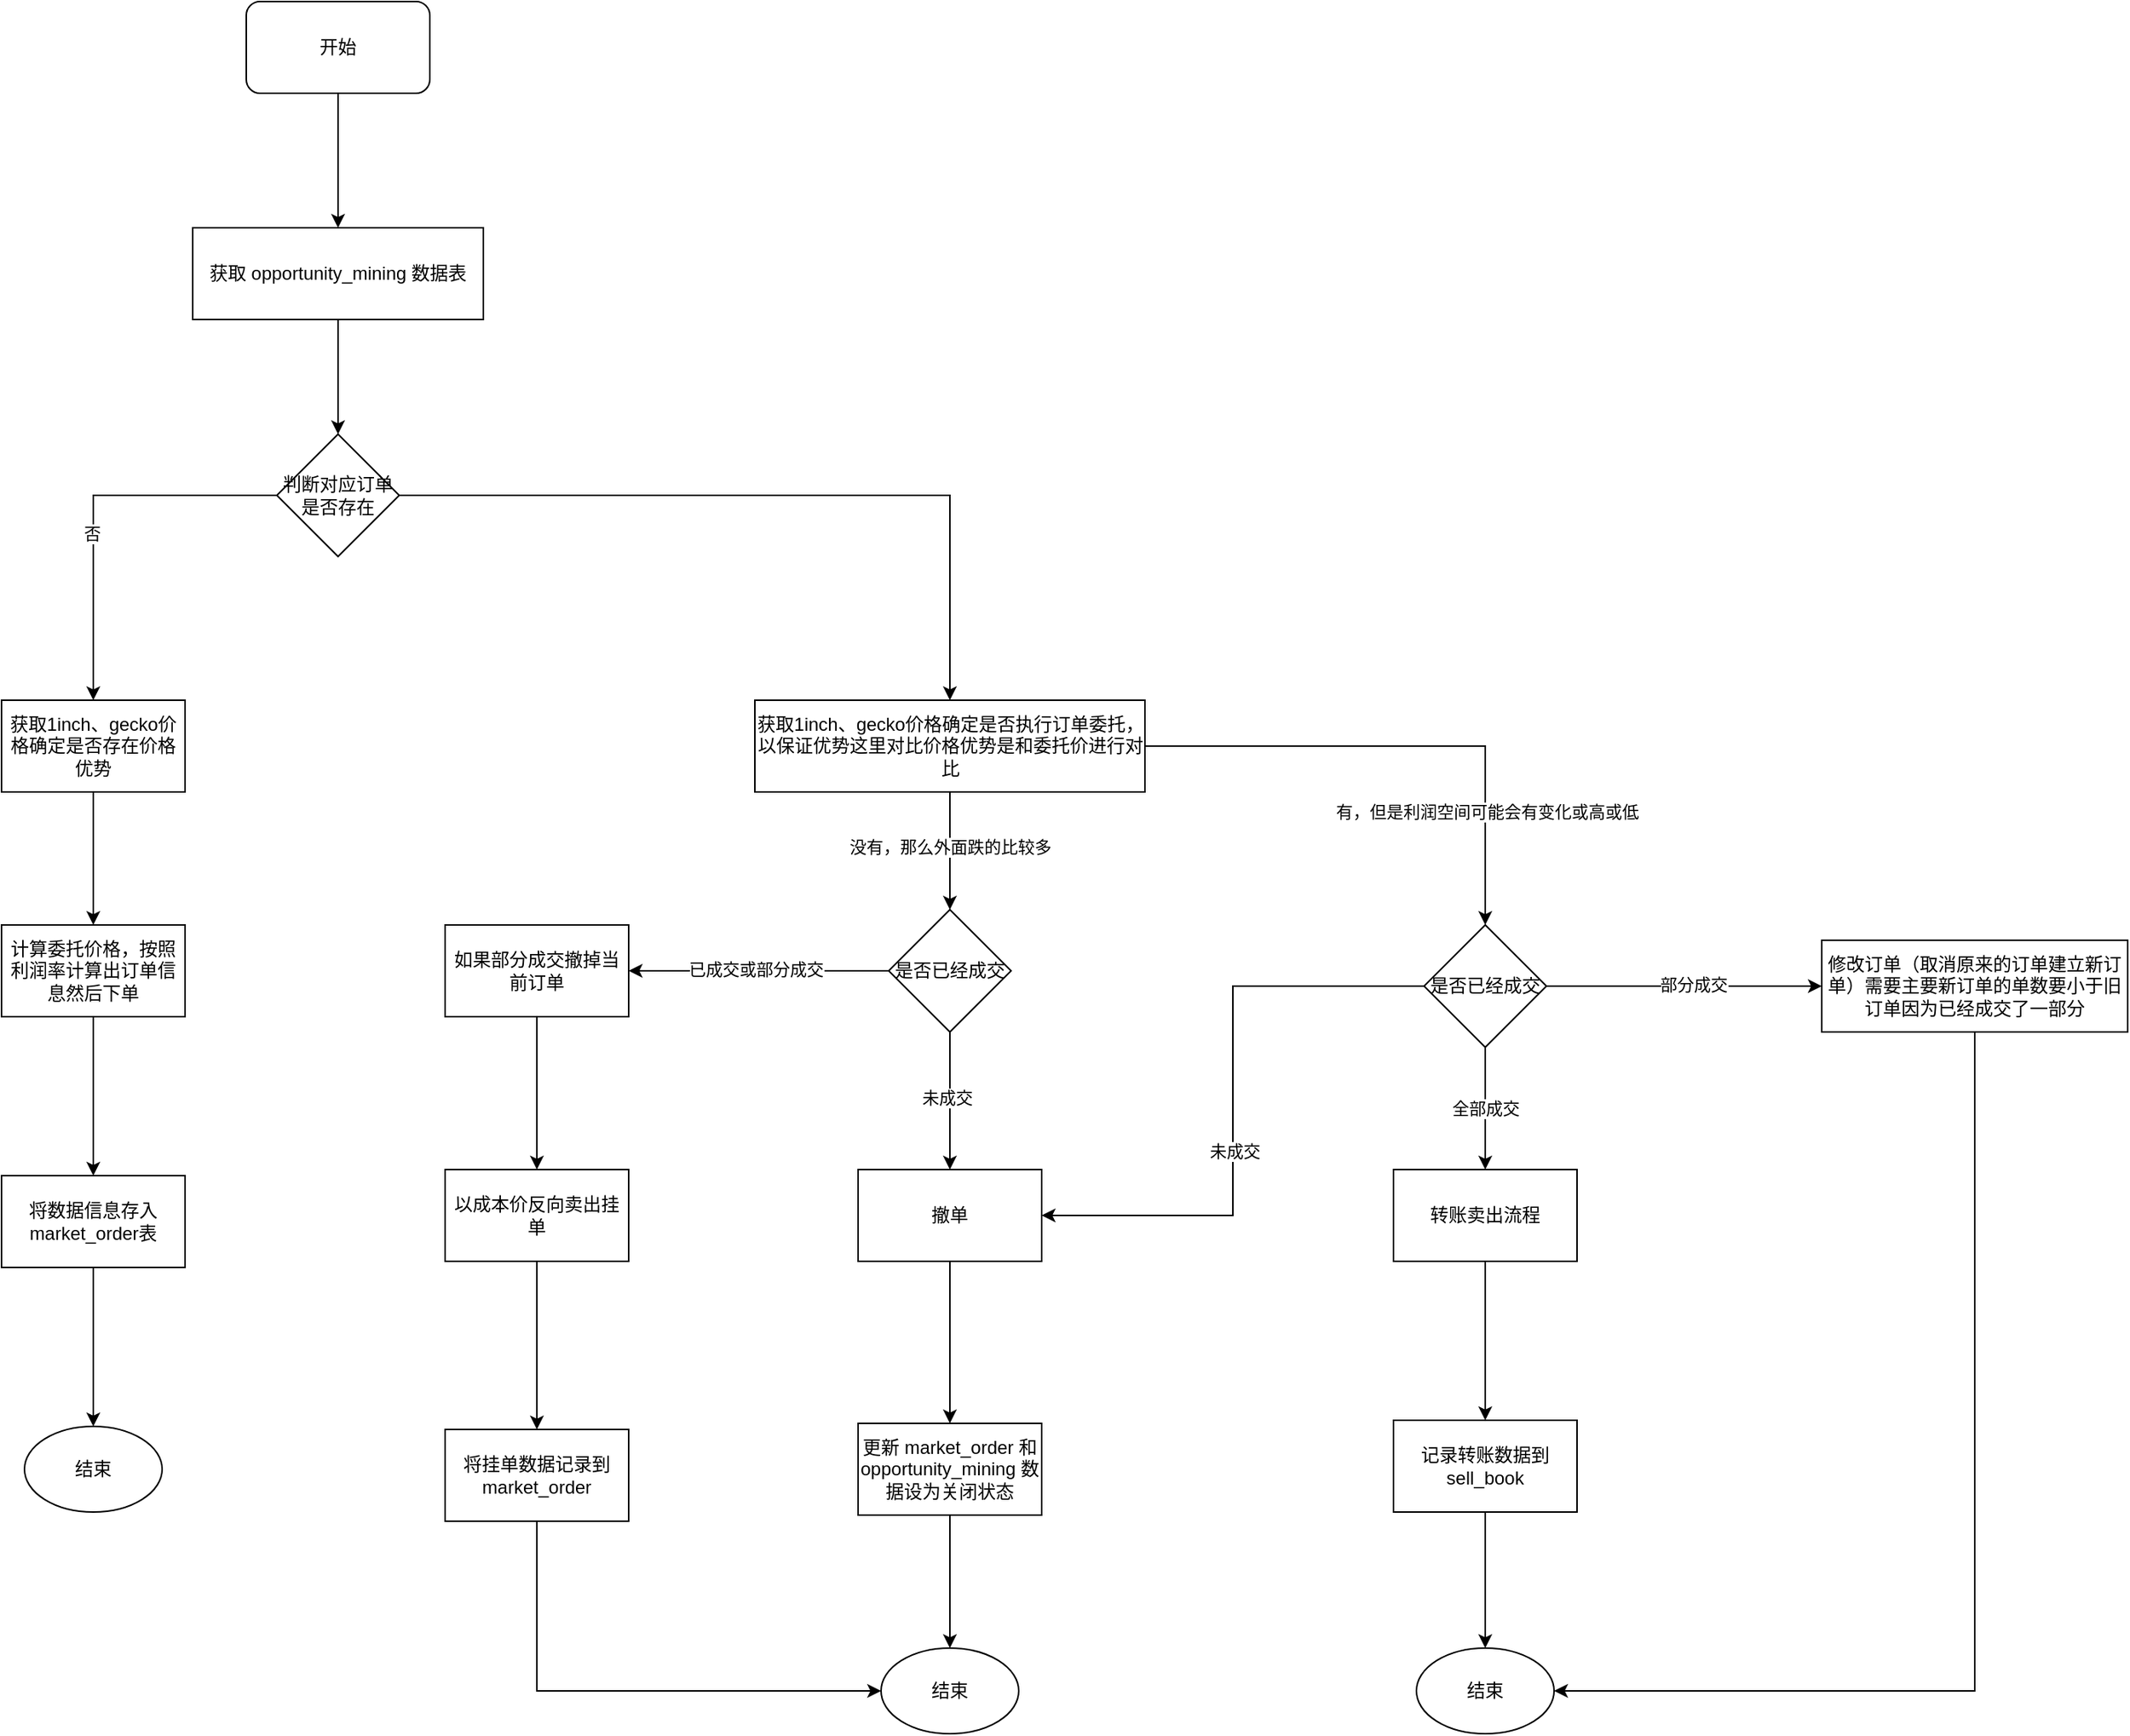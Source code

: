 <mxfile version="21.0.2" type="github">
  <diagram id="C5RBs43oDa-KdzZeNtuy" name="Page-1">
    <mxGraphModel dx="3723" dy="796" grid="1" gridSize="10" guides="1" tooltips="1" connect="1" arrows="1" fold="1" page="1" pageScale="1" pageWidth="827" pageHeight="1169" math="0" shadow="0">
      <root>
        <mxCell id="WIyWlLk6GJQsqaUBKTNV-0" />
        <mxCell id="WIyWlLk6GJQsqaUBKTNV-1" parent="WIyWlLk6GJQsqaUBKTNV-0" />
        <mxCell id="NYKQPOSVk5PSvudZOdbd-0" value="" style="edgeStyle=orthogonalEdgeStyle;rounded=0;orthogonalLoop=1;jettySize=auto;html=1;" parent="WIyWlLk6GJQsqaUBKTNV-1" source="NYKQPOSVk5PSvudZOdbd-1" target="NYKQPOSVk5PSvudZOdbd-3" edge="1">
          <mxGeometry relative="1" as="geometry" />
        </mxCell>
        <mxCell id="NYKQPOSVk5PSvudZOdbd-1" value="开始" style="rounded=1;whiteSpace=wrap;html=1;" parent="WIyWlLk6GJQsqaUBKTNV-1" vertex="1">
          <mxGeometry x="-1840" y="290" width="120" height="60" as="geometry" />
        </mxCell>
        <mxCell id="NYKQPOSVk5PSvudZOdbd-2" value="" style="edgeStyle=orthogonalEdgeStyle;rounded=0;orthogonalLoop=1;jettySize=auto;html=1;" parent="WIyWlLk6GJQsqaUBKTNV-1" source="NYKQPOSVk5PSvudZOdbd-3" target="NYKQPOSVk5PSvudZOdbd-7" edge="1">
          <mxGeometry relative="1" as="geometry" />
        </mxCell>
        <mxCell id="NYKQPOSVk5PSvudZOdbd-3" value="获取&amp;nbsp;opportunity_mining 数据表" style="rounded=0;whiteSpace=wrap;html=1;" parent="WIyWlLk6GJQsqaUBKTNV-1" vertex="1">
          <mxGeometry x="-1875" y="438" width="190" height="60" as="geometry" />
        </mxCell>
        <mxCell id="NYKQPOSVk5PSvudZOdbd-4" style="edgeStyle=orthogonalEdgeStyle;rounded=0;orthogonalLoop=1;jettySize=auto;html=1;entryX=0.5;entryY=0;entryDx=0;entryDy=0;" parent="WIyWlLk6GJQsqaUBKTNV-1" source="NYKQPOSVk5PSvudZOdbd-7" target="NYKQPOSVk5PSvudZOdbd-9" edge="1">
          <mxGeometry relative="1" as="geometry" />
        </mxCell>
        <mxCell id="NYKQPOSVk5PSvudZOdbd-5" value="否" style="edgeLabel;html=1;align=center;verticalAlign=middle;resizable=0;points=[];" parent="NYKQPOSVk5PSvudZOdbd-4" vertex="1" connectable="0">
          <mxGeometry x="0.138" y="-1" relative="1" as="geometry">
            <mxPoint as="offset" />
          </mxGeometry>
        </mxCell>
        <mxCell id="NYKQPOSVk5PSvudZOdbd-6" style="edgeStyle=orthogonalEdgeStyle;rounded=0;orthogonalLoop=1;jettySize=auto;html=1;" parent="WIyWlLk6GJQsqaUBKTNV-1" source="NYKQPOSVk5PSvudZOdbd-7" target="NYKQPOSVk5PSvudZOdbd-14" edge="1">
          <mxGeometry relative="1" as="geometry" />
        </mxCell>
        <mxCell id="NYKQPOSVk5PSvudZOdbd-7" value="判断对应订单是否存在" style="rhombus;whiteSpace=wrap;html=1;" parent="WIyWlLk6GJQsqaUBKTNV-1" vertex="1">
          <mxGeometry x="-1820" y="573" width="80" height="80" as="geometry" />
        </mxCell>
        <mxCell id="NYKQPOSVk5PSvudZOdbd-8" value="" style="edgeStyle=orthogonalEdgeStyle;rounded=0;orthogonalLoop=1;jettySize=auto;html=1;" parent="WIyWlLk6GJQsqaUBKTNV-1" source="NYKQPOSVk5PSvudZOdbd-9" target="NYKQPOSVk5PSvudZOdbd-16" edge="1">
          <mxGeometry relative="1" as="geometry" />
        </mxCell>
        <mxCell id="NYKQPOSVk5PSvudZOdbd-9" value="获取1inch、gecko价格确定是否存在价格优势" style="rounded=0;whiteSpace=wrap;html=1;" parent="WIyWlLk6GJQsqaUBKTNV-1" vertex="1">
          <mxGeometry x="-2000" y="747" width="120" height="60" as="geometry" />
        </mxCell>
        <mxCell id="NYKQPOSVk5PSvudZOdbd-10" value="" style="edgeStyle=orthogonalEdgeStyle;rounded=0;orthogonalLoop=1;jettySize=auto;html=1;" parent="WIyWlLk6GJQsqaUBKTNV-1" source="NYKQPOSVk5PSvudZOdbd-14" target="NYKQPOSVk5PSvudZOdbd-24" edge="1">
          <mxGeometry relative="1" as="geometry" />
        </mxCell>
        <mxCell id="NYKQPOSVk5PSvudZOdbd-11" value="没有，那么外面跌的比较多" style="edgeLabel;html=1;align=center;verticalAlign=middle;resizable=0;points=[];" parent="NYKQPOSVk5PSvudZOdbd-10" vertex="1" connectable="0">
          <mxGeometry x="-0.078" relative="1" as="geometry">
            <mxPoint as="offset" />
          </mxGeometry>
        </mxCell>
        <mxCell id="NYKQPOSVk5PSvudZOdbd-12" style="edgeStyle=orthogonalEdgeStyle;rounded=0;orthogonalLoop=1;jettySize=auto;html=1;entryX=0.5;entryY=0;entryDx=0;entryDy=0;" parent="WIyWlLk6GJQsqaUBKTNV-1" source="NYKQPOSVk5PSvudZOdbd-14" target="NYKQPOSVk5PSvudZOdbd-35" edge="1">
          <mxGeometry relative="1" as="geometry" />
        </mxCell>
        <mxCell id="NYKQPOSVk5PSvudZOdbd-13" value="有，但是利润空间可能会有变化或高或低" style="edgeLabel;html=1;align=center;verticalAlign=middle;resizable=0;points=[];" parent="NYKQPOSVk5PSvudZOdbd-12" vertex="1" connectable="0">
          <mxGeometry x="0.56" y="1" relative="1" as="geometry">
            <mxPoint as="offset" />
          </mxGeometry>
        </mxCell>
        <mxCell id="NYKQPOSVk5PSvudZOdbd-14" value="获取1inch、gecko价格确定是否执行订单委托，以保证优势这里对比价格优势是和委托价进行对比" style="rounded=0;whiteSpace=wrap;html=1;" parent="WIyWlLk6GJQsqaUBKTNV-1" vertex="1">
          <mxGeometry x="-1507.5" y="747" width="255" height="60" as="geometry" />
        </mxCell>
        <mxCell id="NYKQPOSVk5PSvudZOdbd-15" style="edgeStyle=orthogonalEdgeStyle;rounded=0;orthogonalLoop=1;jettySize=auto;html=1;" parent="WIyWlLk6GJQsqaUBKTNV-1" source="NYKQPOSVk5PSvudZOdbd-16" target="NYKQPOSVk5PSvudZOdbd-18" edge="1">
          <mxGeometry relative="1" as="geometry" />
        </mxCell>
        <mxCell id="NYKQPOSVk5PSvudZOdbd-16" value="计算委托价格，按照利润率计算出订单信息然后下单" style="rounded=0;whiteSpace=wrap;html=1;" parent="WIyWlLk6GJQsqaUBKTNV-1" vertex="1">
          <mxGeometry x="-2000" y="894" width="120" height="60" as="geometry" />
        </mxCell>
        <mxCell id="NYKQPOSVk5PSvudZOdbd-17" value="" style="edgeStyle=orthogonalEdgeStyle;rounded=0;orthogonalLoop=1;jettySize=auto;html=1;" parent="WIyWlLk6GJQsqaUBKTNV-1" source="NYKQPOSVk5PSvudZOdbd-18" target="NYKQPOSVk5PSvudZOdbd-19" edge="1">
          <mxGeometry relative="1" as="geometry" />
        </mxCell>
        <mxCell id="NYKQPOSVk5PSvudZOdbd-18" value="将数据信息存入 market_order表" style="rounded=0;whiteSpace=wrap;html=1;" parent="WIyWlLk6GJQsqaUBKTNV-1" vertex="1">
          <mxGeometry x="-2000" y="1058" width="120" height="60" as="geometry" />
        </mxCell>
        <mxCell id="NYKQPOSVk5PSvudZOdbd-19" value="结束" style="ellipse;whiteSpace=wrap;html=1;" parent="WIyWlLk6GJQsqaUBKTNV-1" vertex="1">
          <mxGeometry x="-1985" y="1222" width="90" height="56" as="geometry" />
        </mxCell>
        <mxCell id="NYKQPOSVk5PSvudZOdbd-20" value="" style="edgeStyle=orthogonalEdgeStyle;rounded=0;orthogonalLoop=1;jettySize=auto;html=1;" parent="WIyWlLk6GJQsqaUBKTNV-1" source="NYKQPOSVk5PSvudZOdbd-24" target="NYKQPOSVk5PSvudZOdbd-26" edge="1">
          <mxGeometry relative="1" as="geometry" />
        </mxCell>
        <mxCell id="NYKQPOSVk5PSvudZOdbd-21" value="未成交" style="edgeLabel;html=1;align=center;verticalAlign=middle;resizable=0;points=[];" parent="NYKQPOSVk5PSvudZOdbd-20" vertex="1" connectable="0">
          <mxGeometry x="-0.078" y="-2" relative="1" as="geometry">
            <mxPoint y="1" as="offset" />
          </mxGeometry>
        </mxCell>
        <mxCell id="NYKQPOSVk5PSvudZOdbd-22" style="edgeStyle=orthogonalEdgeStyle;rounded=0;orthogonalLoop=1;jettySize=auto;html=1;entryX=1;entryY=0.5;entryDx=0;entryDy=0;" parent="WIyWlLk6GJQsqaUBKTNV-1" source="NYKQPOSVk5PSvudZOdbd-24" target="NYKQPOSVk5PSvudZOdbd-44" edge="1">
          <mxGeometry relative="1" as="geometry" />
        </mxCell>
        <mxCell id="NYKQPOSVk5PSvudZOdbd-23" value="已成交或部分成交" style="edgeLabel;html=1;align=center;verticalAlign=middle;resizable=0;points=[];" parent="NYKQPOSVk5PSvudZOdbd-22" vertex="1" connectable="0">
          <mxGeometry x="0.024" y="-1" relative="1" as="geometry">
            <mxPoint as="offset" />
          </mxGeometry>
        </mxCell>
        <mxCell id="NYKQPOSVk5PSvudZOdbd-24" value="是否已经成交" style="rhombus;whiteSpace=wrap;html=1;" parent="WIyWlLk6GJQsqaUBKTNV-1" vertex="1">
          <mxGeometry x="-1420" y="884" width="80" height="80" as="geometry" />
        </mxCell>
        <mxCell id="NYKQPOSVk5PSvudZOdbd-25" value="" style="edgeStyle=orthogonalEdgeStyle;rounded=0;orthogonalLoop=1;jettySize=auto;html=1;" parent="WIyWlLk6GJQsqaUBKTNV-1" source="NYKQPOSVk5PSvudZOdbd-26" target="NYKQPOSVk5PSvudZOdbd-28" edge="1">
          <mxGeometry relative="1" as="geometry" />
        </mxCell>
        <mxCell id="NYKQPOSVk5PSvudZOdbd-26" value="撤单" style="rounded=0;whiteSpace=wrap;html=1;" parent="WIyWlLk6GJQsqaUBKTNV-1" vertex="1">
          <mxGeometry x="-1440" y="1054" width="120" height="60" as="geometry" />
        </mxCell>
        <mxCell id="NYKQPOSVk5PSvudZOdbd-27" value="" style="edgeStyle=orthogonalEdgeStyle;rounded=0;orthogonalLoop=1;jettySize=auto;html=1;" parent="WIyWlLk6GJQsqaUBKTNV-1" source="NYKQPOSVk5PSvudZOdbd-28" target="NYKQPOSVk5PSvudZOdbd-29" edge="1">
          <mxGeometry relative="1" as="geometry" />
        </mxCell>
        <mxCell id="NYKQPOSVk5PSvudZOdbd-28" value="更新 market_order 和 opportunity_mining 数据设为关闭状态" style="rounded=0;whiteSpace=wrap;html=1;" parent="WIyWlLk6GJQsqaUBKTNV-1" vertex="1">
          <mxGeometry x="-1440" y="1220" width="120" height="60" as="geometry" />
        </mxCell>
        <mxCell id="NYKQPOSVk5PSvudZOdbd-29" value="结束" style="ellipse;whiteSpace=wrap;html=1;" parent="WIyWlLk6GJQsqaUBKTNV-1" vertex="1">
          <mxGeometry x="-1425" y="1367" width="90" height="56" as="geometry" />
        </mxCell>
        <mxCell id="NYKQPOSVk5PSvudZOdbd-30" style="edgeStyle=orthogonalEdgeStyle;rounded=0;orthogonalLoop=1;jettySize=auto;html=1;entryX=1;entryY=0.5;entryDx=0;entryDy=0;" parent="WIyWlLk6GJQsqaUBKTNV-1" source="NYKQPOSVk5PSvudZOdbd-35" target="NYKQPOSVk5PSvudZOdbd-26" edge="1">
          <mxGeometry relative="1" as="geometry" />
        </mxCell>
        <mxCell id="NYKQPOSVk5PSvudZOdbd-31" value="未成交" style="edgeLabel;html=1;align=center;verticalAlign=middle;resizable=0;points=[];" parent="NYKQPOSVk5PSvudZOdbd-30" vertex="1" connectable="0">
          <mxGeometry x="0.162" y="1" relative="1" as="geometry">
            <mxPoint as="offset" />
          </mxGeometry>
        </mxCell>
        <mxCell id="NYKQPOSVk5PSvudZOdbd-32" value="全部成交" style="edgeStyle=orthogonalEdgeStyle;rounded=0;orthogonalLoop=1;jettySize=auto;html=1;entryX=0.5;entryY=0;entryDx=0;entryDy=0;" parent="WIyWlLk6GJQsqaUBKTNV-1" source="NYKQPOSVk5PSvudZOdbd-35" target="NYKQPOSVk5PSvudZOdbd-37" edge="1">
          <mxGeometry relative="1" as="geometry">
            <mxPoint x="-1030" y="1048" as="targetPoint" />
          </mxGeometry>
        </mxCell>
        <mxCell id="NYKQPOSVk5PSvudZOdbd-33" value="" style="edgeStyle=orthogonalEdgeStyle;rounded=0;orthogonalLoop=1;jettySize=auto;html=1;entryX=0;entryY=0.5;entryDx=0;entryDy=0;" parent="WIyWlLk6GJQsqaUBKTNV-1" source="NYKQPOSVk5PSvudZOdbd-35" target="NYKQPOSVk5PSvudZOdbd-42" edge="1">
          <mxGeometry relative="1" as="geometry">
            <mxPoint x="-830" y="934" as="targetPoint" />
          </mxGeometry>
        </mxCell>
        <mxCell id="NYKQPOSVk5PSvudZOdbd-34" value="部分成交" style="edgeLabel;html=1;align=center;verticalAlign=middle;resizable=0;points=[];" parent="NYKQPOSVk5PSvudZOdbd-33" vertex="1" connectable="0">
          <mxGeometry x="0.06" y="1" relative="1" as="geometry">
            <mxPoint as="offset" />
          </mxGeometry>
        </mxCell>
        <mxCell id="NYKQPOSVk5PSvudZOdbd-35" value="是否已经成交" style="rhombus;whiteSpace=wrap;html=1;" parent="WIyWlLk6GJQsqaUBKTNV-1" vertex="1">
          <mxGeometry x="-1070" y="894" width="80" height="80" as="geometry" />
        </mxCell>
        <mxCell id="NYKQPOSVk5PSvudZOdbd-36" value="" style="edgeStyle=orthogonalEdgeStyle;rounded=0;orthogonalLoop=1;jettySize=auto;html=1;" parent="WIyWlLk6GJQsqaUBKTNV-1" source="NYKQPOSVk5PSvudZOdbd-37" target="NYKQPOSVk5PSvudZOdbd-39" edge="1">
          <mxGeometry relative="1" as="geometry" />
        </mxCell>
        <mxCell id="NYKQPOSVk5PSvudZOdbd-37" value="转账卖出流程" style="rounded=0;whiteSpace=wrap;html=1;" parent="WIyWlLk6GJQsqaUBKTNV-1" vertex="1">
          <mxGeometry x="-1090" y="1054" width="120" height="60" as="geometry" />
        </mxCell>
        <mxCell id="NYKQPOSVk5PSvudZOdbd-38" value="" style="edgeStyle=orthogonalEdgeStyle;rounded=0;orthogonalLoop=1;jettySize=auto;html=1;" parent="WIyWlLk6GJQsqaUBKTNV-1" source="NYKQPOSVk5PSvudZOdbd-39" target="NYKQPOSVk5PSvudZOdbd-40" edge="1">
          <mxGeometry relative="1" as="geometry" />
        </mxCell>
        <mxCell id="NYKQPOSVk5PSvudZOdbd-39" value="记录转账数据到&lt;br&gt;sell_book" style="rounded=0;whiteSpace=wrap;html=1;" parent="WIyWlLk6GJQsqaUBKTNV-1" vertex="1">
          <mxGeometry x="-1090" y="1218" width="120" height="60" as="geometry" />
        </mxCell>
        <mxCell id="NYKQPOSVk5PSvudZOdbd-40" value="结束" style="ellipse;whiteSpace=wrap;html=1;" parent="WIyWlLk6GJQsqaUBKTNV-1" vertex="1">
          <mxGeometry x="-1075" y="1367" width="90" height="56" as="geometry" />
        </mxCell>
        <mxCell id="NYKQPOSVk5PSvudZOdbd-41" style="edgeStyle=orthogonalEdgeStyle;rounded=0;orthogonalLoop=1;jettySize=auto;html=1;entryX=1;entryY=0.5;entryDx=0;entryDy=0;" parent="WIyWlLk6GJQsqaUBKTNV-1" source="NYKQPOSVk5PSvudZOdbd-42" target="NYKQPOSVk5PSvudZOdbd-40" edge="1">
          <mxGeometry relative="1" as="geometry">
            <Array as="points">
              <mxPoint x="-710" y="1395" />
            </Array>
          </mxGeometry>
        </mxCell>
        <mxCell id="NYKQPOSVk5PSvudZOdbd-42" value="修改订单（取消原来的订单建立新订单）需要主要新订单的单数要小于旧订单因为已经成交了一部分" style="rounded=0;whiteSpace=wrap;html=1;" parent="WIyWlLk6GJQsqaUBKTNV-1" vertex="1">
          <mxGeometry x="-810" y="904" width="200" height="60" as="geometry" />
        </mxCell>
        <mxCell id="NYKQPOSVk5PSvudZOdbd-43" value="" style="edgeStyle=orthogonalEdgeStyle;rounded=0;orthogonalLoop=1;jettySize=auto;html=1;" parent="WIyWlLk6GJQsqaUBKTNV-1" source="NYKQPOSVk5PSvudZOdbd-44" target="NYKQPOSVk5PSvudZOdbd-46" edge="1">
          <mxGeometry relative="1" as="geometry" />
        </mxCell>
        <mxCell id="NYKQPOSVk5PSvudZOdbd-44" value="如果部分成交撤掉当前订单" style="rounded=0;whiteSpace=wrap;html=1;" parent="WIyWlLk6GJQsqaUBKTNV-1" vertex="1">
          <mxGeometry x="-1710" y="894" width="120" height="60" as="geometry" />
        </mxCell>
        <mxCell id="NYKQPOSVk5PSvudZOdbd-45" value="" style="edgeStyle=orthogonalEdgeStyle;rounded=0;orthogonalLoop=1;jettySize=auto;html=1;" parent="WIyWlLk6GJQsqaUBKTNV-1" source="NYKQPOSVk5PSvudZOdbd-46" target="NYKQPOSVk5PSvudZOdbd-48" edge="1">
          <mxGeometry relative="1" as="geometry" />
        </mxCell>
        <mxCell id="NYKQPOSVk5PSvudZOdbd-46" value="以成本价反向卖出挂单" style="rounded=0;whiteSpace=wrap;html=1;" parent="WIyWlLk6GJQsqaUBKTNV-1" vertex="1">
          <mxGeometry x="-1710" y="1054" width="120" height="60" as="geometry" />
        </mxCell>
        <mxCell id="NYKQPOSVk5PSvudZOdbd-47" style="edgeStyle=orthogonalEdgeStyle;rounded=0;orthogonalLoop=1;jettySize=auto;html=1;entryX=0;entryY=0.5;entryDx=0;entryDy=0;" parent="WIyWlLk6GJQsqaUBKTNV-1" source="NYKQPOSVk5PSvudZOdbd-48" target="NYKQPOSVk5PSvudZOdbd-29" edge="1">
          <mxGeometry relative="1" as="geometry">
            <Array as="points">
              <mxPoint x="-1650" y="1395" />
            </Array>
          </mxGeometry>
        </mxCell>
        <mxCell id="NYKQPOSVk5PSvudZOdbd-48" value="将挂单数据记录到&lt;br&gt;market_order" style="rounded=0;whiteSpace=wrap;html=1;" parent="WIyWlLk6GJQsqaUBKTNV-1" vertex="1">
          <mxGeometry x="-1710" y="1224" width="120" height="60" as="geometry" />
        </mxCell>
      </root>
    </mxGraphModel>
  </diagram>
</mxfile>
